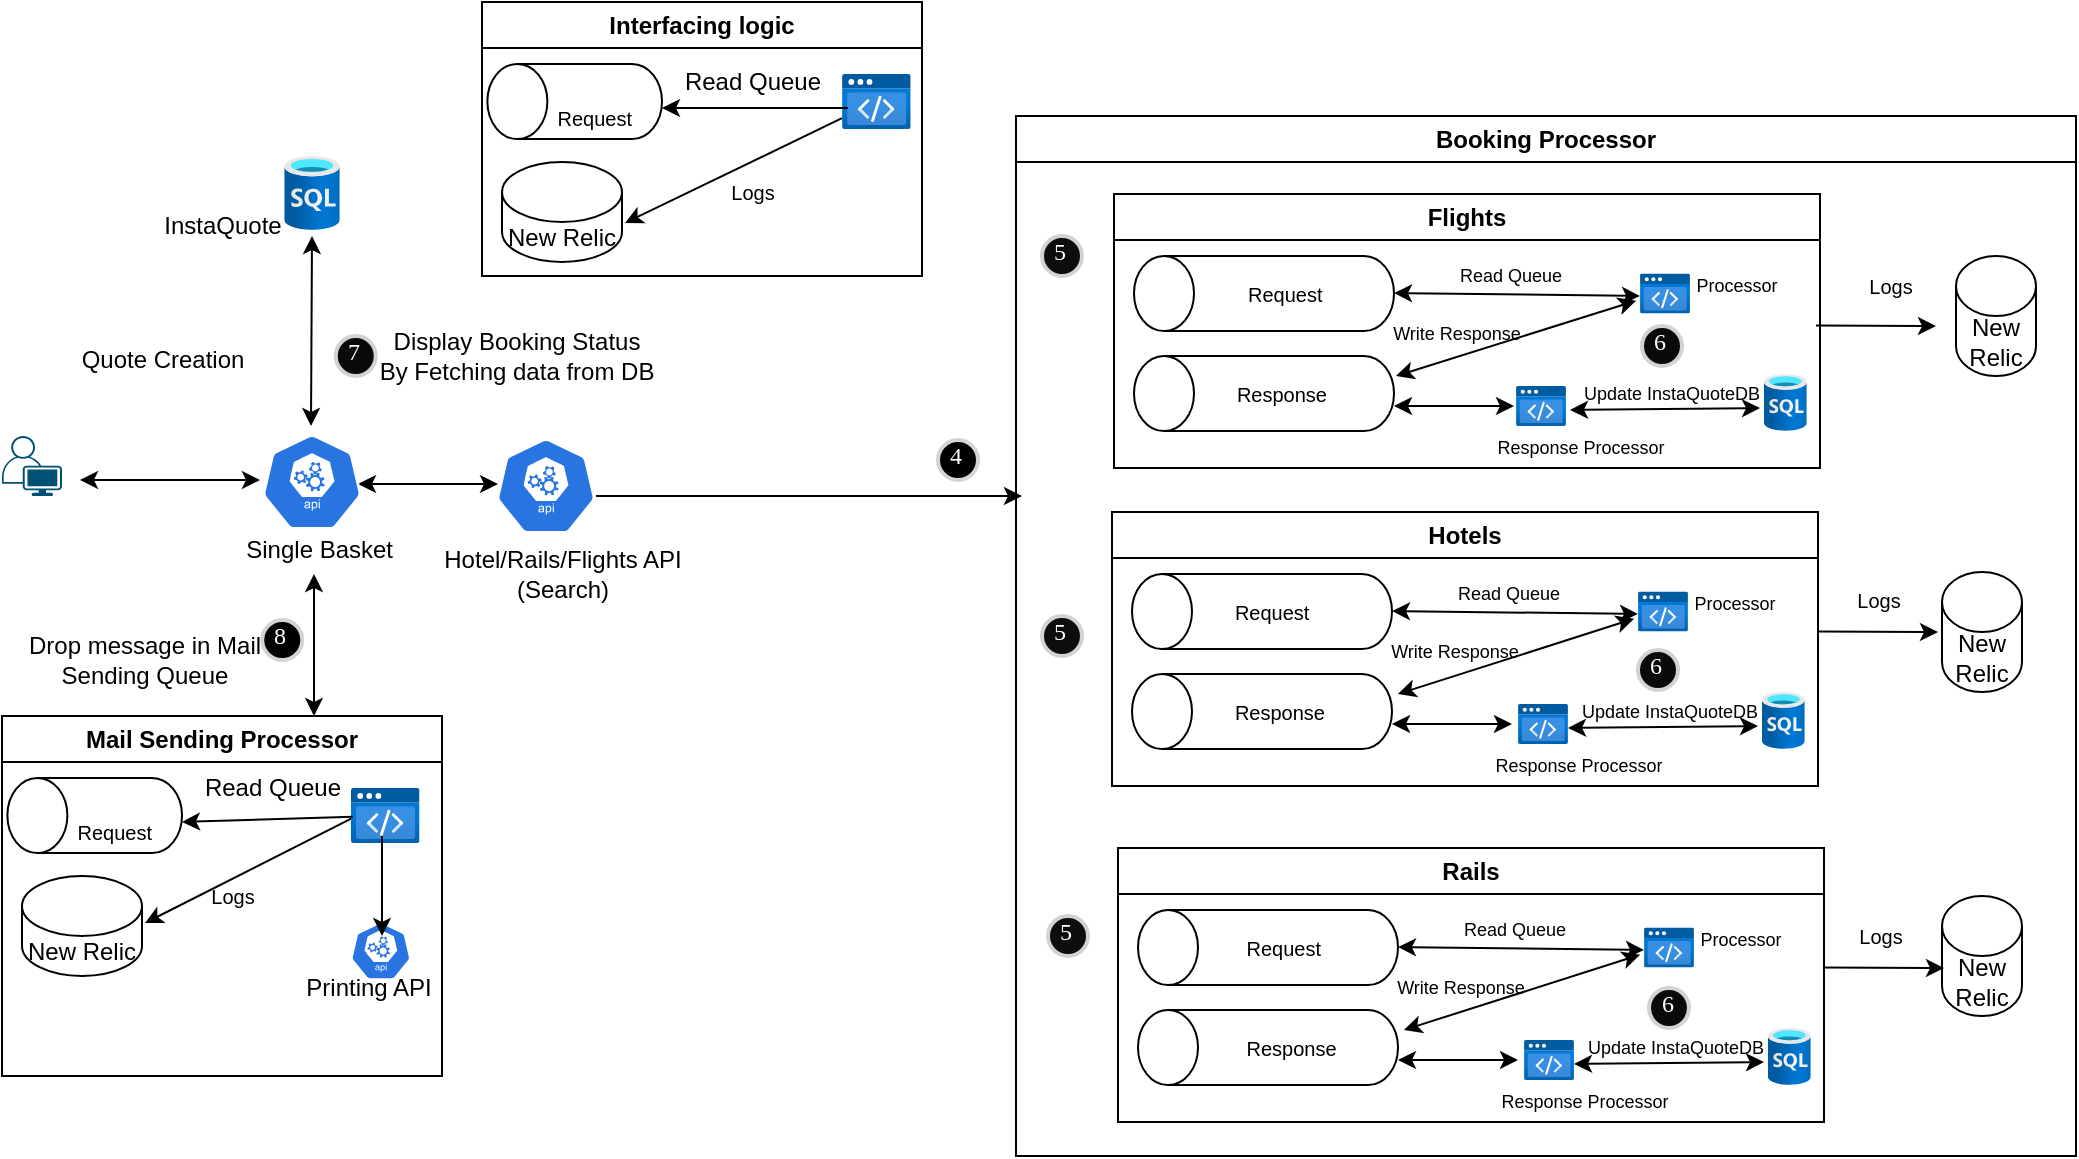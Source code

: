 <mxfile version="21.6.1" type="github">
  <diagram name="Page-1" id="FbxrqBaNDIRw1INJLC_C">
    <mxGraphModel dx="1071" dy="560" grid="1" gridSize="10" guides="1" tooltips="1" connect="1" arrows="1" fold="1" page="1" pageScale="1" pageWidth="1600" pageHeight="900" math="0" shadow="0">
      <root>
        <mxCell id="0" />
        <mxCell id="1" parent="0" />
        <mxCell id="jMU1ia0-qKuCmF8YuJTu-4" value="" style="points=[[0.35,0,0],[0.98,0.51,0],[1,0.71,0],[0.67,1,0],[0,0.795,0],[0,0.65,0]];verticalLabelPosition=bottom;sketch=0;html=1;verticalAlign=top;aspect=fixed;align=center;pointerEvents=1;shape=mxgraph.cisco19.user;fillColor=#005073;strokeColor=none;" parent="1" vertex="1">
          <mxGeometry x="30" y="230" width="30" height="30" as="geometry" />
        </mxCell>
        <mxCell id="jMU1ia0-qKuCmF8YuJTu-32" value="" style="endArrow=classic;startArrow=classic;html=1;rounded=0;" parent="1" edge="1">
          <mxGeometry width="50" height="50" relative="1" as="geometry">
            <mxPoint x="184.5" y="225" as="sourcePoint" />
            <mxPoint x="185" y="130" as="targetPoint" />
          </mxGeometry>
        </mxCell>
        <mxCell id="jMU1ia0-qKuCmF8YuJTu-34" value="" style="endArrow=classic;startArrow=classic;html=1;rounded=0;" parent="1" edge="1">
          <mxGeometry width="50" height="50" relative="1" as="geometry">
            <mxPoint x="69" y="252" as="sourcePoint" />
            <mxPoint x="159" y="252" as="targetPoint" />
          </mxGeometry>
        </mxCell>
        <mxCell id="jMU1ia0-qKuCmF8YuJTu-47" value="" style="endArrow=classic;startArrow=classic;html=1;rounded=0;" parent="1" edge="1">
          <mxGeometry width="50" height="50" relative="1" as="geometry">
            <mxPoint x="208" y="254" as="sourcePoint" />
            <mxPoint x="278" y="254" as="targetPoint" />
          </mxGeometry>
        </mxCell>
        <mxCell id="jMU1ia0-qKuCmF8YuJTu-65" value="Quote Creation" style="text;html=1;align=center;verticalAlign=middle;resizable=0;points=[];autosize=1;strokeColor=none;fillColor=none;fontSize=12;" parent="1" vertex="1">
          <mxGeometry x="60.13" y="177" width="100" height="30" as="geometry" />
        </mxCell>
        <mxCell id="jMU1ia0-qKuCmF8YuJTu-71" value="Booking Processor" style="swimlane;whiteSpace=wrap;html=1;" parent="1" vertex="1">
          <mxGeometry x="537" y="70" width="530" height="520" as="geometry" />
        </mxCell>
        <mxCell id="jMU1ia0-qKuCmF8YuJTu-115" value="Flights" style="swimlane;whiteSpace=wrap;html=1;fontSize=12;" parent="jMU1ia0-qKuCmF8YuJTu-71" vertex="1">
          <mxGeometry x="49" y="39" width="353" height="137" as="geometry" />
        </mxCell>
        <mxCell id="jMU1ia0-qKuCmF8YuJTu-119" value="&lt;font style=&quot;font-size: 10px;&quot;&gt;&amp;nbsp; &amp;nbsp; &amp;nbsp; &amp;nbsp; &amp;nbsp;Request&amp;nbsp;&lt;/font&gt;" style="shape=cylinder3;whiteSpace=wrap;html=1;boundedLbl=1;backgroundOutline=1;size=15;direction=north;align=left;" parent="jMU1ia0-qKuCmF8YuJTu-115" vertex="1">
          <mxGeometry x="10" y="31" width="130" height="37.5" as="geometry" />
        </mxCell>
        <mxCell id="jMU1ia0-qKuCmF8YuJTu-121" value="&lt;span style=&quot;font-size: 10px;&quot;&gt;&amp;nbsp; &amp;nbsp; &amp;nbsp; &amp;nbsp;Response&amp;nbsp;&lt;/span&gt;" style="shape=cylinder3;whiteSpace=wrap;html=1;boundedLbl=1;backgroundOutline=1;size=15;direction=north;align=left;" parent="jMU1ia0-qKuCmF8YuJTu-115" vertex="1">
          <mxGeometry x="10" y="81" width="130" height="37.5" as="geometry" />
        </mxCell>
        <mxCell id="jMU1ia0-qKuCmF8YuJTu-125" value="" style="image;aspect=fixed;html=1;points=[];align=center;fontSize=12;image=img/lib/azure2/preview/Static_Apps.svg;" parent="jMU1ia0-qKuCmF8YuJTu-115" vertex="1">
          <mxGeometry x="263" y="39.75" width="25" height="20" as="geometry" />
        </mxCell>
        <mxCell id="jMU1ia0-qKuCmF8YuJTu-127" value="" style="endArrow=classic;startArrow=classic;html=1;rounded=0;" parent="jMU1ia0-qKuCmF8YuJTu-115" edge="1">
          <mxGeometry width="50" height="50" relative="1" as="geometry">
            <mxPoint x="140" y="49.5" as="sourcePoint" />
            <mxPoint x="263" y="51" as="targetPoint" />
          </mxGeometry>
        </mxCell>
        <mxCell id="jMU1ia0-qKuCmF8YuJTu-128" value="" style="endArrow=classic;startArrow=classic;html=1;rounded=0;" parent="jMU1ia0-qKuCmF8YuJTu-115" edge="1">
          <mxGeometry width="50" height="50" relative="1" as="geometry">
            <mxPoint x="140" y="106" as="sourcePoint" />
            <mxPoint x="200" y="106" as="targetPoint" />
          </mxGeometry>
        </mxCell>
        <mxCell id="jMU1ia0-qKuCmF8YuJTu-131" value="" style="image;aspect=fixed;html=1;points=[];align=center;fontSize=12;image=img/lib/azure2/preview/Time_Series_Data_Sets.svg;" parent="jMU1ia0-qKuCmF8YuJTu-115" vertex="1">
          <mxGeometry x="325" y="90" width="21.38" height="28.5" as="geometry" />
        </mxCell>
        <mxCell id="jMU1ia0-qKuCmF8YuJTu-132" value="" style="endArrow=classic;startArrow=classic;html=1;rounded=0;" parent="jMU1ia0-qKuCmF8YuJTu-115" edge="1">
          <mxGeometry width="50" height="50" relative="1" as="geometry">
            <mxPoint x="228" y="107.96" as="sourcePoint" />
            <mxPoint x="323" y="107" as="targetPoint" />
          </mxGeometry>
        </mxCell>
        <mxCell id="jMU1ia0-qKuCmF8YuJTu-137" value="&lt;font style=&quot;font-size: 9px;&quot;&gt;Processor&lt;/font&gt;" style="text;html=1;align=center;verticalAlign=middle;resizable=0;points=[];autosize=1;strokeColor=none;fillColor=none;fontSize=9;" parent="jMU1ia0-qKuCmF8YuJTu-115" vertex="1">
          <mxGeometry x="281" y="36" width="60" height="20" as="geometry" />
        </mxCell>
        <mxCell id="jMU1ia0-qKuCmF8YuJTu-138" value="Update InstaQuoteDB" style="text;html=1;align=left;verticalAlign=middle;resizable=0;points=[];autosize=1;strokeColor=none;fillColor=none;fontSize=9;" parent="jMU1ia0-qKuCmF8YuJTu-115" vertex="1">
          <mxGeometry x="233" y="90" width="110" height="20" as="geometry" />
        </mxCell>
        <mxCell id="jMU1ia0-qKuCmF8YuJTu-139" value="Read Queue" style="text;html=1;align=center;verticalAlign=middle;resizable=0;points=[];autosize=1;strokeColor=none;fillColor=none;fontSize=9;" parent="jMU1ia0-qKuCmF8YuJTu-115" vertex="1">
          <mxGeometry x="163" y="31" width="70" height="20" as="geometry" />
        </mxCell>
        <mxCell id="jMU1ia0-qKuCmF8YuJTu-140" value="Write Response" style="text;html=1;align=center;verticalAlign=middle;resizable=0;points=[];autosize=1;strokeColor=none;fillColor=none;fontSize=9;" parent="jMU1ia0-qKuCmF8YuJTu-115" vertex="1">
          <mxGeometry x="126" y="59.75" width="90" height="20" as="geometry" />
        </mxCell>
        <mxCell id="jMU1ia0-qKuCmF8YuJTu-141" value="Response Processor" style="text;html=1;align=center;verticalAlign=middle;resizable=0;points=[];autosize=1;strokeColor=none;fillColor=none;fontSize=9;" parent="jMU1ia0-qKuCmF8YuJTu-115" vertex="1">
          <mxGeometry x="178" y="117" width="110" height="20" as="geometry" />
        </mxCell>
        <mxCell id="jMU1ia0-qKuCmF8YuJTu-229" value="6" style="ellipse;whiteSpace=wrap;html=1;aspect=fixed;strokeWidth=2;fontFamily=Tahoma;spacingBottom=4;spacingRight=2;strokeColor=#d3d3d3;fontColor=#ffffff;fillColor=#0a0a0a;" parent="jMU1ia0-qKuCmF8YuJTu-115" vertex="1">
          <mxGeometry x="264" y="66" width="20" height="20" as="geometry" />
        </mxCell>
        <mxCell id="jMU1ia0-qKuCmF8YuJTu-142" value="" style="endArrow=classic;html=1;rounded=0;" parent="jMU1ia0-qKuCmF8YuJTu-71" edge="1">
          <mxGeometry width="50" height="50" relative="1" as="geometry">
            <mxPoint x="400" y="104.75" as="sourcePoint" />
            <mxPoint x="460" y="105" as="targetPoint" />
          </mxGeometry>
        </mxCell>
        <mxCell id="jMU1ia0-qKuCmF8YuJTu-182" value="5" style="ellipse;whiteSpace=wrap;html=1;aspect=fixed;strokeWidth=2;fontFamily=Tahoma;spacingBottom=4;spacingRight=2;strokeColor=#d3d3d3;fillColor=#0d0d0d;fontColor=#ffffff;" parent="jMU1ia0-qKuCmF8YuJTu-71" vertex="1">
          <mxGeometry x="13" y="60" width="20" height="20" as="geometry" />
        </mxCell>
        <mxCell id="jMU1ia0-qKuCmF8YuJTu-184" value="5" style="ellipse;whiteSpace=wrap;html=1;aspect=fixed;strokeWidth=2;fontFamily=Tahoma;spacingBottom=4;spacingRight=2;strokeColor=#d3d3d3;fillColor=#0d0d0d;fontColor=#ffffff;" parent="jMU1ia0-qKuCmF8YuJTu-71" vertex="1">
          <mxGeometry x="13" y="250" width="20" height="20" as="geometry" />
        </mxCell>
        <mxCell id="jMU1ia0-qKuCmF8YuJTu-185" value="5" style="ellipse;whiteSpace=wrap;html=1;aspect=fixed;strokeWidth=2;fontFamily=Tahoma;spacingBottom=4;spacingRight=2;strokeColor=#d3d3d3;fillColor=#0d0d0d;fontColor=#ffffff;" parent="jMU1ia0-qKuCmF8YuJTu-71" vertex="1">
          <mxGeometry x="16" y="400" width="20" height="20" as="geometry" />
        </mxCell>
        <mxCell id="jMU1ia0-qKuCmF8YuJTu-186" value="New Relic" style="shape=cylinder3;whiteSpace=wrap;html=1;boundedLbl=1;backgroundOutline=1;size=15;" parent="jMU1ia0-qKuCmF8YuJTu-71" vertex="1">
          <mxGeometry x="463" y="228" width="40" height="60" as="geometry" />
        </mxCell>
        <mxCell id="jMU1ia0-qKuCmF8YuJTu-187" value="New Relic" style="shape=cylinder3;whiteSpace=wrap;html=1;boundedLbl=1;backgroundOutline=1;size=15;" parent="jMU1ia0-qKuCmF8YuJTu-71" vertex="1">
          <mxGeometry x="470" y="70" width="40" height="60" as="geometry" />
        </mxCell>
        <mxCell id="jMU1ia0-qKuCmF8YuJTu-190" value="New Relic" style="shape=cylinder3;whiteSpace=wrap;html=1;boundedLbl=1;backgroundOutline=1;size=15;" parent="jMU1ia0-qKuCmF8YuJTu-71" vertex="1">
          <mxGeometry x="463" y="390" width="40" height="60" as="geometry" />
        </mxCell>
        <mxCell id="jMU1ia0-qKuCmF8YuJTu-94" value="" style="sketch=0;html=1;dashed=0;whitespace=wrap;fillColor=#2875E2;strokeColor=#ffffff;points=[[0.005,0.63,0],[0.1,0.2,0],[0.9,0.2,0],[0.5,0,0],[0.995,0.63,0],[0.72,0.99,0],[0.5,1,0],[0.28,0.99,0]];verticalLabelPosition=bottom;align=center;verticalAlign=top;shape=mxgraph.kubernetes.icon;prIcon=api" parent="1" vertex="1">
          <mxGeometry x="160" y="229" width="50" height="48" as="geometry" />
        </mxCell>
        <mxCell id="jMU1ia0-qKuCmF8YuJTu-95" value="Single Basket&amp;nbsp;" style="text;html=1;align=center;verticalAlign=middle;resizable=0;points=[];autosize=1;strokeColor=none;fillColor=none;fontSize=12;" parent="1" vertex="1">
          <mxGeometry x="140" y="272" width="100" height="30" as="geometry" />
        </mxCell>
        <mxCell id="jMU1ia0-qKuCmF8YuJTu-96" value="" style="sketch=0;html=1;dashed=0;whitespace=wrap;fillColor=#2875E2;strokeColor=#ffffff;points=[[0.005,0.63,0],[0.1,0.2,0],[0.9,0.2,0],[0.5,0,0],[0.995,0.63,0],[0.72,0.99,0],[0.5,1,0],[0.28,0.99,0]];verticalLabelPosition=bottom;align=center;verticalAlign=top;shape=mxgraph.kubernetes.icon;prIcon=api" parent="1" vertex="1">
          <mxGeometry x="277" y="231" width="50" height="48" as="geometry" />
        </mxCell>
        <mxCell id="jMU1ia0-qKuCmF8YuJTu-97" value="Hotel/Rails/Flights API &lt;br style=&quot;font-size: 12px;&quot;&gt;(Search)" style="text;html=1;align=center;verticalAlign=middle;resizable=0;points=[];autosize=1;strokeColor=none;fillColor=none;fontSize=12;" parent="1" vertex="1">
          <mxGeometry x="240" y="279" width="140" height="40" as="geometry" />
        </mxCell>
        <mxCell id="jMU1ia0-qKuCmF8YuJTu-100" value="" style="shape=image;html=1;verticalAlign=top;verticalLabelPosition=bottom;labelBackgroundColor=#ffffff;imageAspect=0;aspect=fixed;image=https://cdn0.iconfinder.com/data/icons/phosphor-fill-vol-3/256/number-circle-one-fill-128.png" parent="1" vertex="1">
          <mxGeometry x="86" y="229" width="20" height="20" as="geometry" />
        </mxCell>
        <mxCell id="jMU1ia0-qKuCmF8YuJTu-101" value="" style="shape=image;html=1;verticalAlign=top;verticalLabelPosition=bottom;labelBackgroundColor=#ffffff;imageAspect=0;aspect=fixed;image=https://cdn0.iconfinder.com/data/icons/phosphor-fill-vol-3/256/number-circle-two-fill-128.png" parent="1" vertex="1">
          <mxGeometry x="230" y="229" width="20" height="20" as="geometry" />
        </mxCell>
        <mxCell id="jMU1ia0-qKuCmF8YuJTu-103" value="" style="shape=image;html=1;verticalAlign=top;verticalLabelPosition=bottom;labelBackgroundColor=#ffffff;imageAspect=0;aspect=fixed;image=https://cdn0.iconfinder.com/data/icons/phosphor-fill-vol-3/256/number-circle-three-fill-128.png" parent="1" vertex="1">
          <mxGeometry x="160" y="181" width="20" height="20" as="geometry" />
        </mxCell>
        <mxCell id="jMU1ia0-qKuCmF8YuJTu-109" value="4" style="ellipse;whiteSpace=wrap;html=1;aspect=fixed;strokeWidth=2;fontFamily=Tahoma;spacingBottom=4;spacingRight=2;strokeColor=#d4d4d4;fontColor=#ffffff;fillStyle=solid;fillColor=#000000;" parent="1" vertex="1">
          <mxGeometry x="498" y="232" width="20" height="20" as="geometry" />
        </mxCell>
        <mxCell id="jMU1ia0-qKuCmF8YuJTu-114" value="InstaQuote" style="text;html=1;align=center;verticalAlign=middle;resizable=0;points=[];autosize=1;strokeColor=none;fillColor=none;" parent="1" vertex="1">
          <mxGeometry x="100" y="110" width="80" height="30" as="geometry" />
        </mxCell>
        <mxCell id="jMU1ia0-qKuCmF8YuJTu-124" value="" style="image;aspect=fixed;html=1;points=[];align=center;fontSize=12;image=img/lib/azure2/preview/Time_Series_Data_Sets.svg;" parent="1" vertex="1">
          <mxGeometry x="171.13" y="90" width="27.75" height="37" as="geometry" />
        </mxCell>
        <mxCell id="jMU1ia0-qKuCmF8YuJTu-126" value="" style="image;aspect=fixed;html=1;points=[];align=center;fontSize=12;image=img/lib/azure2/preview/Static_Apps.svg;" parent="1" vertex="1">
          <mxGeometry x="787" y="205" width="25" height="20" as="geometry" />
        </mxCell>
        <mxCell id="jMU1ia0-qKuCmF8YuJTu-129" value="" style="endArrow=classic;startArrow=classic;html=1;rounded=0;entryX=-0.076;entryY=0.68;entryDx=0;entryDy=0;entryPerimeter=0;" parent="1" target="jMU1ia0-qKuCmF8YuJTu-125" edge="1">
          <mxGeometry width="50" height="50" relative="1" as="geometry">
            <mxPoint x="727" y="200" as="sourcePoint" />
            <mxPoint x="787" y="160" as="targetPoint" />
          </mxGeometry>
        </mxCell>
        <mxCell id="jMU1ia0-qKuCmF8YuJTu-133" value="" style="endArrow=classic;html=1;rounded=0;" parent="1" edge="1">
          <mxGeometry width="50" height="50" relative="1" as="geometry">
            <mxPoint x="327" y="260" as="sourcePoint" />
            <mxPoint x="540" y="260" as="targetPoint" />
          </mxGeometry>
        </mxCell>
        <mxCell id="jMU1ia0-qKuCmF8YuJTu-144" value="Logs" style="text;html=1;align=center;verticalAlign=middle;resizable=0;points=[];autosize=1;strokeColor=none;fillColor=none;fontSize=10;" parent="1" vertex="1">
          <mxGeometry x="949" y="140" width="50" height="30" as="geometry" />
        </mxCell>
        <mxCell id="jMU1ia0-qKuCmF8YuJTu-145" value="Hotels" style="swimlane;whiteSpace=wrap;html=1;fontSize=12;" parent="1" vertex="1">
          <mxGeometry x="585" y="268" width="353" height="137" as="geometry" />
        </mxCell>
        <mxCell id="jMU1ia0-qKuCmF8YuJTu-146" value="&lt;font style=&quot;font-size: 10px;&quot;&gt;&amp;nbsp; &amp;nbsp; &amp;nbsp; &amp;nbsp;Request&amp;nbsp;&amp;nbsp;&lt;/font&gt;" style="shape=cylinder3;whiteSpace=wrap;html=1;boundedLbl=1;backgroundOutline=1;size=15;direction=north;align=left;" parent="jMU1ia0-qKuCmF8YuJTu-145" vertex="1">
          <mxGeometry x="10" y="31" width="130" height="37.5" as="geometry" />
        </mxCell>
        <mxCell id="jMU1ia0-qKuCmF8YuJTu-147" value="&lt;span style=&quot;font-size: 10px;&quot;&gt;&amp;nbsp; &amp;nbsp; &amp;nbsp; &amp;nbsp;Response&amp;nbsp;&lt;/span&gt;" style="shape=cylinder3;whiteSpace=wrap;html=1;boundedLbl=1;backgroundOutline=1;size=15;direction=north;align=left;" parent="jMU1ia0-qKuCmF8YuJTu-145" vertex="1">
          <mxGeometry x="10" y="81" width="130" height="37.5" as="geometry" />
        </mxCell>
        <mxCell id="jMU1ia0-qKuCmF8YuJTu-148" value="" style="image;aspect=fixed;html=1;points=[];align=center;fontSize=12;image=img/lib/azure2/preview/Static_Apps.svg;" parent="jMU1ia0-qKuCmF8YuJTu-145" vertex="1">
          <mxGeometry x="263" y="39.75" width="25" height="20" as="geometry" />
        </mxCell>
        <mxCell id="jMU1ia0-qKuCmF8YuJTu-149" value="" style="endArrow=classic;startArrow=classic;html=1;rounded=0;" parent="jMU1ia0-qKuCmF8YuJTu-145" edge="1">
          <mxGeometry width="50" height="50" relative="1" as="geometry">
            <mxPoint x="140" y="49.5" as="sourcePoint" />
            <mxPoint x="263" y="51" as="targetPoint" />
          </mxGeometry>
        </mxCell>
        <mxCell id="jMU1ia0-qKuCmF8YuJTu-150" value="" style="endArrow=classic;startArrow=classic;html=1;rounded=0;" parent="jMU1ia0-qKuCmF8YuJTu-145" edge="1">
          <mxGeometry width="50" height="50" relative="1" as="geometry">
            <mxPoint x="140" y="106" as="sourcePoint" />
            <mxPoint x="200" y="106" as="targetPoint" />
          </mxGeometry>
        </mxCell>
        <mxCell id="jMU1ia0-qKuCmF8YuJTu-151" value="" style="image;aspect=fixed;html=1;points=[];align=center;fontSize=12;image=img/lib/azure2/preview/Time_Series_Data_Sets.svg;" parent="jMU1ia0-qKuCmF8YuJTu-145" vertex="1">
          <mxGeometry x="325" y="90" width="21.38" height="28.5" as="geometry" />
        </mxCell>
        <mxCell id="jMU1ia0-qKuCmF8YuJTu-152" value="" style="endArrow=classic;startArrow=classic;html=1;rounded=0;" parent="jMU1ia0-qKuCmF8YuJTu-145" edge="1">
          <mxGeometry width="50" height="50" relative="1" as="geometry">
            <mxPoint x="228" y="107.96" as="sourcePoint" />
            <mxPoint x="323" y="107" as="targetPoint" />
          </mxGeometry>
        </mxCell>
        <mxCell id="jMU1ia0-qKuCmF8YuJTu-153" value="&lt;font style=&quot;font-size: 9px;&quot;&gt;Processor&lt;/font&gt;" style="text;html=1;align=center;verticalAlign=middle;resizable=0;points=[];autosize=1;strokeColor=none;fillColor=none;fontSize=9;" parent="jMU1ia0-qKuCmF8YuJTu-145" vertex="1">
          <mxGeometry x="281" y="36" width="60" height="20" as="geometry" />
        </mxCell>
        <mxCell id="jMU1ia0-qKuCmF8YuJTu-154" value="Update InstaQuoteDB" style="text;html=1;align=left;verticalAlign=middle;resizable=0;points=[];autosize=1;strokeColor=none;fillColor=none;fontSize=9;" parent="jMU1ia0-qKuCmF8YuJTu-145" vertex="1">
          <mxGeometry x="233" y="90" width="110" height="20" as="geometry" />
        </mxCell>
        <mxCell id="jMU1ia0-qKuCmF8YuJTu-155" value="Read Queue" style="text;html=1;align=center;verticalAlign=middle;resizable=0;points=[];autosize=1;strokeColor=none;fillColor=none;fontSize=9;" parent="jMU1ia0-qKuCmF8YuJTu-145" vertex="1">
          <mxGeometry x="163" y="31" width="70" height="20" as="geometry" />
        </mxCell>
        <mxCell id="jMU1ia0-qKuCmF8YuJTu-156" value="Write Response" style="text;html=1;align=center;verticalAlign=middle;resizable=0;points=[];autosize=1;strokeColor=none;fillColor=none;fontSize=9;" parent="jMU1ia0-qKuCmF8YuJTu-145" vertex="1">
          <mxGeometry x="126" y="59.75" width="90" height="20" as="geometry" />
        </mxCell>
        <mxCell id="jMU1ia0-qKuCmF8YuJTu-157" value="Response Processor" style="text;html=1;align=center;verticalAlign=middle;resizable=0;points=[];autosize=1;strokeColor=none;fillColor=none;fontSize=9;" parent="jMU1ia0-qKuCmF8YuJTu-145" vertex="1">
          <mxGeometry x="178" y="117" width="110" height="20" as="geometry" />
        </mxCell>
        <mxCell id="jMU1ia0-qKuCmF8YuJTu-230" value="6" style="ellipse;whiteSpace=wrap;html=1;aspect=fixed;strokeWidth=2;fontFamily=Tahoma;spacingBottom=4;spacingRight=2;strokeColor=#d3d3d3;fontColor=#ffffff;fillColor=#0a0a0a;" parent="jMU1ia0-qKuCmF8YuJTu-145" vertex="1">
          <mxGeometry x="263" y="69" width="20" height="20" as="geometry" />
        </mxCell>
        <mxCell id="jMU1ia0-qKuCmF8YuJTu-158" value="" style="endArrow=classic;html=1;rounded=0;" parent="1" edge="1">
          <mxGeometry width="50" height="50" relative="1" as="geometry">
            <mxPoint x="938" y="327.75" as="sourcePoint" />
            <mxPoint x="998" y="328" as="targetPoint" />
          </mxGeometry>
        </mxCell>
        <mxCell id="jMU1ia0-qKuCmF8YuJTu-159" value="" style="image;aspect=fixed;html=1;points=[];align=center;fontSize=12;image=img/lib/azure2/preview/Static_Apps.svg;" parent="1" vertex="1">
          <mxGeometry x="788" y="364" width="25" height="20" as="geometry" />
        </mxCell>
        <mxCell id="jMU1ia0-qKuCmF8YuJTu-160" value="" style="endArrow=classic;startArrow=classic;html=1;rounded=0;entryX=-0.076;entryY=0.68;entryDx=0;entryDy=0;entryPerimeter=0;" parent="1" target="jMU1ia0-qKuCmF8YuJTu-148" edge="1">
          <mxGeometry width="50" height="50" relative="1" as="geometry">
            <mxPoint x="728" y="359" as="sourcePoint" />
            <mxPoint x="788" y="319" as="targetPoint" />
          </mxGeometry>
        </mxCell>
        <mxCell id="jMU1ia0-qKuCmF8YuJTu-161" value="Logs" style="text;html=1;align=center;verticalAlign=middle;resizable=0;points=[];autosize=1;strokeColor=none;fillColor=none;fontSize=10;" parent="1" vertex="1">
          <mxGeometry x="943" y="297" width="50" height="30" as="geometry" />
        </mxCell>
        <mxCell id="jMU1ia0-qKuCmF8YuJTu-191" value="Rails" style="swimlane;whiteSpace=wrap;html=1;fontSize=12;" parent="1" vertex="1">
          <mxGeometry x="588" y="436" width="353" height="137" as="geometry" />
        </mxCell>
        <mxCell id="jMU1ia0-qKuCmF8YuJTu-192" value="&lt;font style=&quot;font-size: 10px;&quot;&gt;&amp;nbsp; &amp;nbsp; &amp;nbsp; &amp;nbsp; Request&amp;nbsp;&amp;nbsp;&lt;/font&gt;" style="shape=cylinder3;whiteSpace=wrap;html=1;boundedLbl=1;backgroundOutline=1;size=15;direction=north;align=left;" parent="jMU1ia0-qKuCmF8YuJTu-191" vertex="1">
          <mxGeometry x="10" y="31" width="130" height="37.5" as="geometry" />
        </mxCell>
        <mxCell id="jMU1ia0-qKuCmF8YuJTu-193" value="&lt;span style=&quot;font-size: 10px;&quot;&gt;&amp;nbsp; &amp;nbsp; &amp;nbsp; &amp;nbsp; Response&amp;nbsp;&lt;/span&gt;" style="shape=cylinder3;whiteSpace=wrap;html=1;boundedLbl=1;backgroundOutline=1;size=15;direction=north;align=left;" parent="jMU1ia0-qKuCmF8YuJTu-191" vertex="1">
          <mxGeometry x="10" y="81" width="130" height="37.5" as="geometry" />
        </mxCell>
        <mxCell id="jMU1ia0-qKuCmF8YuJTu-194" value="" style="image;aspect=fixed;html=1;points=[];align=center;fontSize=12;image=img/lib/azure2/preview/Static_Apps.svg;" parent="jMU1ia0-qKuCmF8YuJTu-191" vertex="1">
          <mxGeometry x="263" y="39.75" width="25" height="20" as="geometry" />
        </mxCell>
        <mxCell id="jMU1ia0-qKuCmF8YuJTu-195" value="" style="endArrow=classic;startArrow=classic;html=1;rounded=0;" parent="jMU1ia0-qKuCmF8YuJTu-191" edge="1">
          <mxGeometry width="50" height="50" relative="1" as="geometry">
            <mxPoint x="140" y="49.5" as="sourcePoint" />
            <mxPoint x="263" y="51" as="targetPoint" />
          </mxGeometry>
        </mxCell>
        <mxCell id="jMU1ia0-qKuCmF8YuJTu-196" value="" style="endArrow=classic;startArrow=classic;html=1;rounded=0;" parent="jMU1ia0-qKuCmF8YuJTu-191" edge="1">
          <mxGeometry width="50" height="50" relative="1" as="geometry">
            <mxPoint x="140" y="106" as="sourcePoint" />
            <mxPoint x="200" y="106" as="targetPoint" />
          </mxGeometry>
        </mxCell>
        <mxCell id="jMU1ia0-qKuCmF8YuJTu-197" value="" style="image;aspect=fixed;html=1;points=[];align=center;fontSize=12;image=img/lib/azure2/preview/Time_Series_Data_Sets.svg;" parent="jMU1ia0-qKuCmF8YuJTu-191" vertex="1">
          <mxGeometry x="325" y="90" width="21.38" height="28.5" as="geometry" />
        </mxCell>
        <mxCell id="jMU1ia0-qKuCmF8YuJTu-198" value="" style="endArrow=classic;startArrow=classic;html=1;rounded=0;" parent="jMU1ia0-qKuCmF8YuJTu-191" edge="1">
          <mxGeometry width="50" height="50" relative="1" as="geometry">
            <mxPoint x="228" y="107.96" as="sourcePoint" />
            <mxPoint x="323" y="107" as="targetPoint" />
          </mxGeometry>
        </mxCell>
        <mxCell id="jMU1ia0-qKuCmF8YuJTu-199" value="&lt;font style=&quot;font-size: 9px;&quot;&gt;Processor&lt;/font&gt;" style="text;html=1;align=center;verticalAlign=middle;resizable=0;points=[];autosize=1;strokeColor=none;fillColor=none;fontSize=9;" parent="jMU1ia0-qKuCmF8YuJTu-191" vertex="1">
          <mxGeometry x="281" y="36" width="60" height="20" as="geometry" />
        </mxCell>
        <mxCell id="jMU1ia0-qKuCmF8YuJTu-200" value="Update InstaQuoteDB" style="text;html=1;align=left;verticalAlign=middle;resizable=0;points=[];autosize=1;strokeColor=none;fillColor=none;fontSize=9;" parent="jMU1ia0-qKuCmF8YuJTu-191" vertex="1">
          <mxGeometry x="233" y="90" width="110" height="20" as="geometry" />
        </mxCell>
        <mxCell id="jMU1ia0-qKuCmF8YuJTu-201" value="Read Queue" style="text;html=1;align=center;verticalAlign=middle;resizable=0;points=[];autosize=1;strokeColor=none;fillColor=none;fontSize=9;" parent="jMU1ia0-qKuCmF8YuJTu-191" vertex="1">
          <mxGeometry x="163" y="31" width="70" height="20" as="geometry" />
        </mxCell>
        <mxCell id="jMU1ia0-qKuCmF8YuJTu-202" value="Write Response" style="text;html=1;align=center;verticalAlign=middle;resizable=0;points=[];autosize=1;strokeColor=none;fillColor=none;fontSize=9;" parent="jMU1ia0-qKuCmF8YuJTu-191" vertex="1">
          <mxGeometry x="126" y="59.75" width="90" height="20" as="geometry" />
        </mxCell>
        <mxCell id="jMU1ia0-qKuCmF8YuJTu-203" value="Response Processor" style="text;html=1;align=center;verticalAlign=middle;resizable=0;points=[];autosize=1;strokeColor=none;fillColor=none;fontSize=9;" parent="jMU1ia0-qKuCmF8YuJTu-191" vertex="1">
          <mxGeometry x="178" y="117" width="110" height="20" as="geometry" />
        </mxCell>
        <mxCell id="jMU1ia0-qKuCmF8YuJTu-224" value="6" style="ellipse;whiteSpace=wrap;html=1;aspect=fixed;strokeWidth=2;fontFamily=Tahoma;spacingBottom=4;spacingRight=2;strokeColor=#d3d3d3;fontColor=#ffffff;fillColor=#0a0a0a;" parent="jMU1ia0-qKuCmF8YuJTu-191" vertex="1">
          <mxGeometry x="265.5" y="70" width="20" height="20" as="geometry" />
        </mxCell>
        <mxCell id="jMU1ia0-qKuCmF8YuJTu-204" value="" style="endArrow=classic;html=1;rounded=0;" parent="1" edge="1">
          <mxGeometry width="50" height="50" relative="1" as="geometry">
            <mxPoint x="941" y="495.75" as="sourcePoint" />
            <mxPoint x="1001" y="496" as="targetPoint" />
          </mxGeometry>
        </mxCell>
        <mxCell id="jMU1ia0-qKuCmF8YuJTu-205" value="" style="image;aspect=fixed;html=1;points=[];align=center;fontSize=12;image=img/lib/azure2/preview/Static_Apps.svg;" parent="1" vertex="1">
          <mxGeometry x="791" y="532" width="25" height="20" as="geometry" />
        </mxCell>
        <mxCell id="jMU1ia0-qKuCmF8YuJTu-206" value="" style="endArrow=classic;startArrow=classic;html=1;rounded=0;entryX=-0.076;entryY=0.68;entryDx=0;entryDy=0;entryPerimeter=0;" parent="1" target="jMU1ia0-qKuCmF8YuJTu-194" edge="1">
          <mxGeometry width="50" height="50" relative="1" as="geometry">
            <mxPoint x="731" y="527" as="sourcePoint" />
            <mxPoint x="791" y="487" as="targetPoint" />
          </mxGeometry>
        </mxCell>
        <mxCell id="jMU1ia0-qKuCmF8YuJTu-207" value="Logs" style="text;html=1;align=center;verticalAlign=middle;resizable=0;points=[];autosize=1;strokeColor=none;fillColor=none;fontSize=10;" parent="1" vertex="1">
          <mxGeometry x="944" y="465" width="50" height="30" as="geometry" />
        </mxCell>
        <mxCell id="jMU1ia0-qKuCmF8YuJTu-208" value="Mail Sending Processor" style="swimlane;whiteSpace=wrap;html=1;" parent="1" vertex="1">
          <mxGeometry x="30" y="370" width="220" height="180" as="geometry" />
        </mxCell>
        <mxCell id="jMU1ia0-qKuCmF8YuJTu-244" value="" style="endArrow=classic;html=1;rounded=0;entryX=1;entryY=1.2;entryDx=0;entryDy=0;entryPerimeter=0;exitX=1.022;exitY=1.111;exitDx=0;exitDy=0;exitPerimeter=0;" parent="jMU1ia0-qKuCmF8YuJTu-208" edge="1">
          <mxGeometry width="50" height="50" relative="1" as="geometry">
            <mxPoint x="181.98" y="47.58" as="sourcePoint" />
            <mxPoint x="71.5" y="103.5" as="targetPoint" />
          </mxGeometry>
        </mxCell>
        <mxCell id="jMU1ia0-qKuCmF8YuJTu-214" value="" style="image;aspect=fixed;html=1;points=[];align=center;fontSize=12;image=img/lib/azure2/preview/Static_Apps.svg;" parent="jMU1ia0-qKuCmF8YuJTu-208" vertex="1">
          <mxGeometry x="174.43" y="36" width="34.38" height="27.5" as="geometry" />
        </mxCell>
        <mxCell id="jMU1ia0-qKuCmF8YuJTu-237" value="&lt;font style=&quot;font-size: 10px;&quot;&gt;&amp;nbsp; &amp;nbsp; &amp;nbsp; &amp;nbsp; &amp;nbsp;Request&amp;nbsp;&lt;/font&gt;" style="shape=cylinder3;whiteSpace=wrap;html=1;boundedLbl=1;backgroundOutline=1;size=15;direction=north;align=left;" parent="jMU1ia0-qKuCmF8YuJTu-208" vertex="1">
          <mxGeometry x="2.69" y="31" width="87.31" height="37.5" as="geometry" />
        </mxCell>
        <mxCell id="jMU1ia0-qKuCmF8YuJTu-238" value="" style="endArrow=classic;html=1;rounded=0;exitX=0.948;exitY=0.97;exitDx=0;exitDy=0;exitPerimeter=0;" parent="jMU1ia0-qKuCmF8YuJTu-208" edge="1" source="jMU1ia0-qKuCmF8YuJTu-240">
          <mxGeometry width="50" height="50" relative="1" as="geometry">
            <mxPoint x="183" y="53" as="sourcePoint" />
            <mxPoint x="90" y="53" as="targetPoint" />
          </mxGeometry>
        </mxCell>
        <mxCell id="jMU1ia0-qKuCmF8YuJTu-240" value="Read Queue" style="text;html=1;align=center;verticalAlign=middle;resizable=0;points=[];autosize=1;strokeColor=none;fillColor=none;" parent="jMU1ia0-qKuCmF8YuJTu-208" vertex="1">
          <mxGeometry x="90" y="21.25" width="90" height="30" as="geometry" />
        </mxCell>
        <mxCell id="jMU1ia0-qKuCmF8YuJTu-218" value="Printing API" style="text;html=1;align=center;verticalAlign=middle;resizable=0;points=[];autosize=1;strokeColor=none;fillColor=none;" parent="jMU1ia0-qKuCmF8YuJTu-208" vertex="1">
          <mxGeometry x="137.81" y="121" width="90" height="30" as="geometry" />
        </mxCell>
        <mxCell id="jMU1ia0-qKuCmF8YuJTu-217" value="" style="sketch=0;html=1;dashed=0;whitespace=wrap;fillColor=#2875E2;strokeColor=#ffffff;points=[[0.005,0.63,0],[0.1,0.2,0],[0.9,0.2,0],[0.5,0,0],[0.995,0.63,0],[0.72,0.99,0],[0.5,1,0],[0.28,0.99,0]];verticalLabelPosition=bottom;align=center;verticalAlign=top;shape=mxgraph.kubernetes.icon;prIcon=api" parent="jMU1ia0-qKuCmF8YuJTu-208" vertex="1">
          <mxGeometry x="174.43" y="100" width="30" height="35" as="geometry" />
        </mxCell>
        <mxCell id="jMU1ia0-qKuCmF8YuJTu-242" value="" style="endArrow=classic;html=1;rounded=0;entryX=0.5;entryY=0;entryDx=0;entryDy=0;entryPerimeter=0;" parent="jMU1ia0-qKuCmF8YuJTu-208" edge="1">
          <mxGeometry width="50" height="50" relative="1" as="geometry">
            <mxPoint x="190" y="60" as="sourcePoint" />
            <mxPoint x="190.0" y="110" as="targetPoint" />
          </mxGeometry>
        </mxCell>
        <mxCell id="jMU1ia0-qKuCmF8YuJTu-243" value="New Relic" style="shape=cylinder3;whiteSpace=wrap;html=1;boundedLbl=1;backgroundOutline=1;size=15;" parent="jMU1ia0-qKuCmF8YuJTu-208" vertex="1">
          <mxGeometry x="10" y="80" width="60" height="50" as="geometry" />
        </mxCell>
        <mxCell id="2TQVqrKVYeZlpUsMksOP-30" value="Logs" style="text;html=1;align=center;verticalAlign=middle;resizable=0;points=[];autosize=1;strokeColor=none;fillColor=none;fontSize=10;" vertex="1" parent="jMU1ia0-qKuCmF8YuJTu-208">
          <mxGeometry x="90" y="75" width="50" height="30" as="geometry" />
        </mxCell>
        <mxCell id="jMU1ia0-qKuCmF8YuJTu-220" value="7" style="ellipse;whiteSpace=wrap;html=1;aspect=fixed;strokeWidth=2;fontFamily=Tahoma;spacingBottom=4;spacingRight=2;strokeColor=#d3d3d3;fillColor=#0a0a0a;fontColor=#ffffff;" parent="1" vertex="1">
          <mxGeometry x="196.88" y="180" width="20" height="20" as="geometry" />
        </mxCell>
        <mxCell id="jMU1ia0-qKuCmF8YuJTu-227" value="Display Booking Status&lt;br&gt;By Fetching data from DB&lt;br&gt;" style="text;html=1;align=center;verticalAlign=middle;resizable=0;points=[];autosize=1;strokeColor=none;fillColor=none;fontSize=12;" parent="1" vertex="1">
          <mxGeometry x="207" y="170" width="160" height="40" as="geometry" />
        </mxCell>
        <mxCell id="jMU1ia0-qKuCmF8YuJTu-228" value="8" style="ellipse;whiteSpace=wrap;html=1;aspect=fixed;strokeWidth=2;fontFamily=Tahoma;spacingBottom=4;spacingRight=2;strokeColor=#d3d3d3;fillColor=#000000;fontColor=#ffffff;" parent="1" vertex="1">
          <mxGeometry x="160.13" y="322" width="20" height="20" as="geometry" />
        </mxCell>
        <mxCell id="jMU1ia0-qKuCmF8YuJTu-236" value="Drop message in Mail &lt;br&gt;Sending Queue" style="text;html=1;align=center;verticalAlign=middle;resizable=0;points=[];autosize=1;strokeColor=none;fillColor=none;" parent="1" vertex="1">
          <mxGeometry x="31.13" y="322" width="140" height="40" as="geometry" />
        </mxCell>
        <mxCell id="2TQVqrKVYeZlpUsMksOP-10" value="" style="endArrow=classic;startArrow=classic;html=1;rounded=0;" edge="1" parent="1">
          <mxGeometry width="50" height="50" relative="1" as="geometry">
            <mxPoint x="186" y="370" as="sourcePoint" />
            <mxPoint x="186" y="299" as="targetPoint" />
          </mxGeometry>
        </mxCell>
        <mxCell id="2TQVqrKVYeZlpUsMksOP-13" value="Interfacing logic" style="swimlane;whiteSpace=wrap;html=1;" vertex="1" parent="1">
          <mxGeometry x="270" y="13" width="220" height="137" as="geometry" />
        </mxCell>
        <mxCell id="2TQVqrKVYeZlpUsMksOP-14" value="" style="endArrow=classic;html=1;rounded=0;entryX=1;entryY=1.2;entryDx=0;entryDy=0;entryPerimeter=0;" edge="1" parent="2TQVqrKVYeZlpUsMksOP-13" source="2TQVqrKVYeZlpUsMksOP-15">
          <mxGeometry width="50" height="50" relative="1" as="geometry">
            <mxPoint x="150" y="69" as="sourcePoint" />
            <mxPoint x="71.5" y="110.5" as="targetPoint" />
          </mxGeometry>
        </mxCell>
        <mxCell id="2TQVqrKVYeZlpUsMksOP-15" value="" style="image;aspect=fixed;html=1;points=[];align=center;fontSize=12;image=img/lib/azure2/preview/Static_Apps.svg;" vertex="1" parent="2TQVqrKVYeZlpUsMksOP-13">
          <mxGeometry x="180" y="36" width="34.38" height="27.5" as="geometry" />
        </mxCell>
        <mxCell id="2TQVqrKVYeZlpUsMksOP-16" value="&lt;font style=&quot;font-size: 10px;&quot;&gt;&amp;nbsp; &amp;nbsp; &amp;nbsp; &amp;nbsp; &amp;nbsp;Request&amp;nbsp;&lt;/font&gt;" style="shape=cylinder3;whiteSpace=wrap;html=1;boundedLbl=1;backgroundOutline=1;size=15;direction=north;align=left;" vertex="1" parent="2TQVqrKVYeZlpUsMksOP-13">
          <mxGeometry x="2.69" y="31" width="87.31" height="37.5" as="geometry" />
        </mxCell>
        <mxCell id="2TQVqrKVYeZlpUsMksOP-17" value="" style="endArrow=classic;html=1;rounded=0;" edge="1" parent="2TQVqrKVYeZlpUsMksOP-13">
          <mxGeometry width="50" height="50" relative="1" as="geometry">
            <mxPoint x="183" y="53" as="sourcePoint" />
            <mxPoint x="90" y="53" as="targetPoint" />
          </mxGeometry>
        </mxCell>
        <mxCell id="2TQVqrKVYeZlpUsMksOP-18" value="Read Queue" style="text;html=1;align=center;verticalAlign=middle;resizable=0;points=[];autosize=1;strokeColor=none;fillColor=none;" vertex="1" parent="2TQVqrKVYeZlpUsMksOP-13">
          <mxGeometry x="90" y="25" width="90" height="30" as="geometry" />
        </mxCell>
        <mxCell id="2TQVqrKVYeZlpUsMksOP-22" value="New Relic" style="shape=cylinder3;whiteSpace=wrap;html=1;boundedLbl=1;backgroundOutline=1;size=15;" vertex="1" parent="2TQVqrKVYeZlpUsMksOP-13">
          <mxGeometry x="10" y="80" width="60" height="50" as="geometry" />
        </mxCell>
        <mxCell id="2TQVqrKVYeZlpUsMksOP-31" value="Logs" style="text;html=1;align=center;verticalAlign=middle;resizable=0;points=[];autosize=1;strokeColor=none;fillColor=none;fontSize=10;" vertex="1" parent="2TQVqrKVYeZlpUsMksOP-13">
          <mxGeometry x="110" y="80" width="50" height="30" as="geometry" />
        </mxCell>
      </root>
    </mxGraphModel>
  </diagram>
</mxfile>
